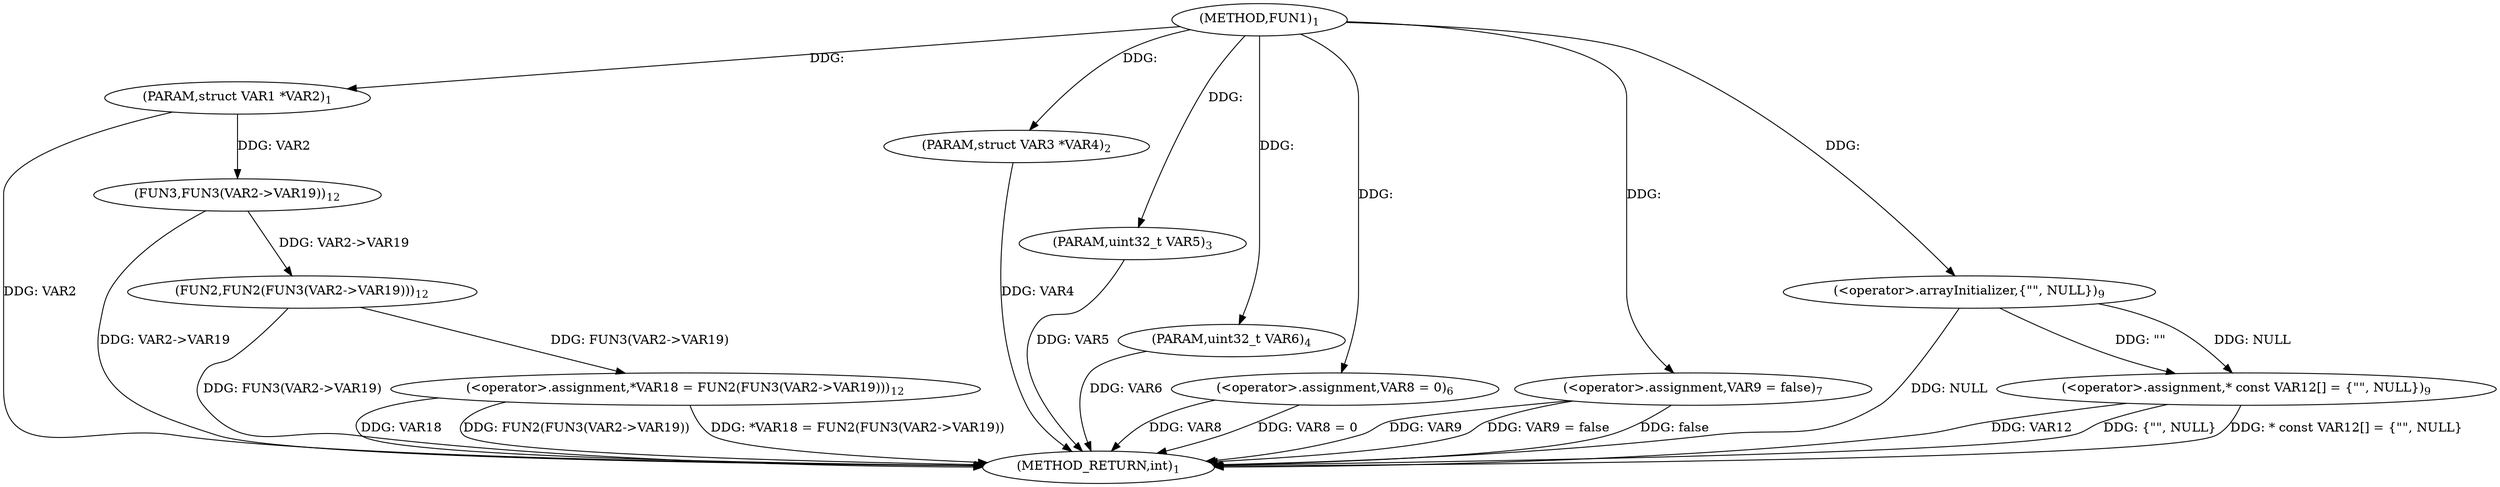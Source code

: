 digraph "FUN1" {  
"8" [label = <(METHOD,FUN1)<SUB>1</SUB>> ]
"40" [label = <(METHOD_RETURN,int)<SUB>1</SUB>> ]
"9" [label = <(PARAM,struct VAR1 *VAR2)<SUB>1</SUB>> ]
"10" [label = <(PARAM,struct VAR3 *VAR4)<SUB>2</SUB>> ]
"11" [label = <(PARAM,uint32_t VAR5)<SUB>3</SUB>> ]
"12" [label = <(PARAM,uint32_t VAR6)<SUB>4</SUB>> ]
"16" [label = <(&lt;operator&gt;.assignment,VAR8 = 0)<SUB>6</SUB>> ]
"20" [label = <(&lt;operator&gt;.assignment,VAR9 = false)<SUB>7</SUB>> ]
"25" [label = <(&lt;operator&gt;.assignment,* const VAR12[] = {&quot;&quot;, NULL})<SUB>9</SUB>> ]
"33" [label = <(&lt;operator&gt;.assignment,*VAR18 = FUN2(FUN3(VAR2-&gt;VAR19)))<SUB>12</SUB>> ]
"27" [label = <(&lt;operator&gt;.arrayInitializer,{&quot;&quot;, NULL})<SUB>9</SUB>> ]
"35" [label = <(FUN2,FUN2(FUN3(VAR2-&gt;VAR19)))<SUB>12</SUB>> ]
"36" [label = <(FUN3,FUN3(VAR2-&gt;VAR19))<SUB>12</SUB>> ]
  "9" -> "40"  [ label = "DDG: VAR2"] 
  "10" -> "40"  [ label = "DDG: VAR4"] 
  "11" -> "40"  [ label = "DDG: VAR5"] 
  "12" -> "40"  [ label = "DDG: VAR6"] 
  "16" -> "40"  [ label = "DDG: VAR8"] 
  "16" -> "40"  [ label = "DDG: VAR8 = 0"] 
  "20" -> "40"  [ label = "DDG: VAR9"] 
  "20" -> "40"  [ label = "DDG: VAR9 = false"] 
  "25" -> "40"  [ label = "DDG: VAR12"] 
  "25" -> "40"  [ label = "DDG: {&quot;&quot;, NULL}"] 
  "25" -> "40"  [ label = "DDG: * const VAR12[] = {&quot;&quot;, NULL}"] 
  "33" -> "40"  [ label = "DDG: VAR18"] 
  "36" -> "40"  [ label = "DDG: VAR2-&gt;VAR19"] 
  "35" -> "40"  [ label = "DDG: FUN3(VAR2-&gt;VAR19)"] 
  "33" -> "40"  [ label = "DDG: FUN2(FUN3(VAR2-&gt;VAR19))"] 
  "33" -> "40"  [ label = "DDG: *VAR18 = FUN2(FUN3(VAR2-&gt;VAR19))"] 
  "20" -> "40"  [ label = "DDG: false"] 
  "27" -> "40"  [ label = "DDG: NULL"] 
  "8" -> "9"  [ label = "DDG: "] 
  "8" -> "10"  [ label = "DDG: "] 
  "8" -> "11"  [ label = "DDG: "] 
  "8" -> "12"  [ label = "DDG: "] 
  "8" -> "16"  [ label = "DDG: "] 
  "8" -> "20"  [ label = "DDG: "] 
  "27" -> "25"  [ label = "DDG: &quot;&quot;"] 
  "27" -> "25"  [ label = "DDG: NULL"] 
  "35" -> "33"  [ label = "DDG: FUN3(VAR2-&gt;VAR19)"] 
  "8" -> "27"  [ label = "DDG: "] 
  "36" -> "35"  [ label = "DDG: VAR2-&gt;VAR19"] 
  "9" -> "36"  [ label = "DDG: VAR2"] 
}
